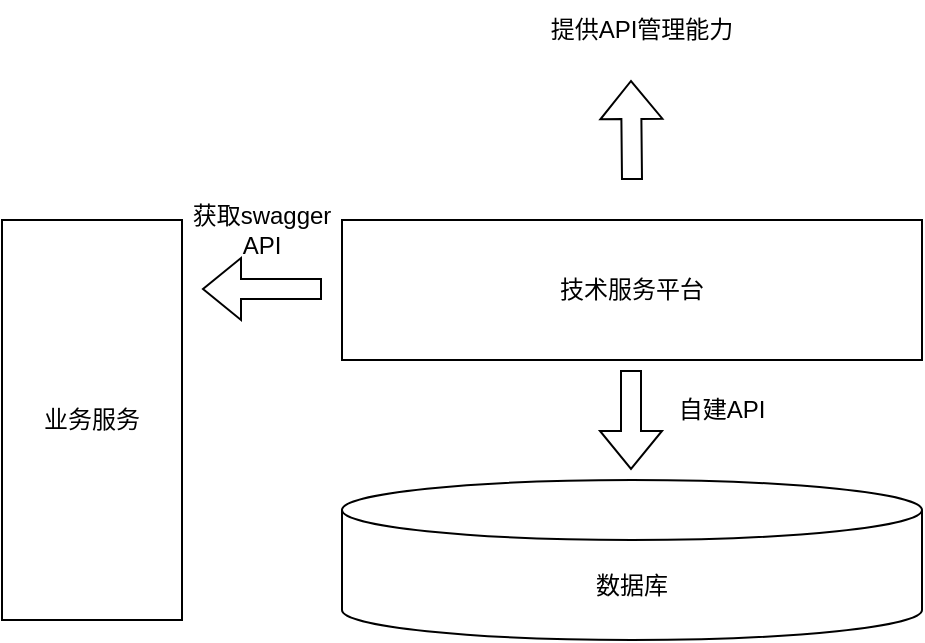 <mxfile version="20.0.1" type="github" pages="2">
  <diagram id="wST3QbelaLx9KYq6OWkL" name="Page-1">
    <mxGraphModel dx="942" dy="558" grid="1" gridSize="10" guides="1" tooltips="1" connect="1" arrows="1" fold="1" page="1" pageScale="1" pageWidth="827" pageHeight="1169" math="0" shadow="0">
      <root>
        <mxCell id="0" />
        <mxCell id="1" parent="0" />
        <mxCell id="GJ3CEjoPueV3FG_s0y3l-6" value="业务服务" style="rounded=0;whiteSpace=wrap;html=1;" vertex="1" parent="1">
          <mxGeometry x="150" y="250" width="90" height="200" as="geometry" />
        </mxCell>
        <mxCell id="GJ3CEjoPueV3FG_s0y3l-7" value="技术服务平台" style="rounded=0;whiteSpace=wrap;html=1;" vertex="1" parent="1">
          <mxGeometry x="320" y="250" width="290" height="70" as="geometry" />
        </mxCell>
        <mxCell id="GJ3CEjoPueV3FG_s0y3l-8" value="数据库" style="shape=cylinder3;whiteSpace=wrap;html=1;boundedLbl=1;backgroundOutline=1;size=15;" vertex="1" parent="1">
          <mxGeometry x="320" y="380" width="290" height="80" as="geometry" />
        </mxCell>
        <mxCell id="GJ3CEjoPueV3FG_s0y3l-9" value="" style="shape=flexArrow;endArrow=classic;html=1;rounded=0;" edge="1" parent="1">
          <mxGeometry width="50" height="50" relative="1" as="geometry">
            <mxPoint x="310" y="284.5" as="sourcePoint" />
            <mxPoint x="250" y="284.5" as="targetPoint" />
          </mxGeometry>
        </mxCell>
        <mxCell id="GJ3CEjoPueV3FG_s0y3l-10" value="获取swagger&lt;br&gt;API" style="text;html=1;strokeColor=none;fillColor=none;align=center;verticalAlign=middle;whiteSpace=wrap;rounded=0;" vertex="1" parent="1">
          <mxGeometry x="240" y="240" width="80" height="30" as="geometry" />
        </mxCell>
        <mxCell id="GJ3CEjoPueV3FG_s0y3l-11" value="" style="shape=flexArrow;endArrow=classic;html=1;rounded=0;" edge="1" parent="1">
          <mxGeometry width="50" height="50" relative="1" as="geometry">
            <mxPoint x="464.5" y="325" as="sourcePoint" />
            <mxPoint x="464.5" y="375" as="targetPoint" />
          </mxGeometry>
        </mxCell>
        <mxCell id="GJ3CEjoPueV3FG_s0y3l-12" value="自建API" style="text;html=1;strokeColor=none;fillColor=none;align=center;verticalAlign=middle;whiteSpace=wrap;rounded=0;" vertex="1" parent="1">
          <mxGeometry x="480" y="330" width="60" height="30" as="geometry" />
        </mxCell>
        <mxCell id="GJ3CEjoPueV3FG_s0y3l-13" value="" style="shape=flexArrow;endArrow=classic;html=1;rounded=0;" edge="1" parent="1">
          <mxGeometry width="50" height="50" relative="1" as="geometry">
            <mxPoint x="465" y="230" as="sourcePoint" />
            <mxPoint x="464.5" y="180" as="targetPoint" />
          </mxGeometry>
        </mxCell>
        <mxCell id="GJ3CEjoPueV3FG_s0y3l-14" value="提供API管理能力" style="text;html=1;strokeColor=none;fillColor=none;align=center;verticalAlign=middle;whiteSpace=wrap;rounded=0;" vertex="1" parent="1">
          <mxGeometry x="420" y="140" width="100" height="30" as="geometry" />
        </mxCell>
      </root>
    </mxGraphModel>
  </diagram>
  <diagram id="plA9ZBtHj03Mvu7-PCCw" name="Page-2">
    <mxGraphModel dx="942" dy="614" grid="1" gridSize="10" guides="1" tooltips="1" connect="1" arrows="1" fold="1" page="1" pageScale="1" pageWidth="827" pageHeight="1169" math="0" shadow="0">
      <root>
        <mxCell id="0" />
        <mxCell id="1" parent="0" />
        <mxCell id="5x6wqqCFABOcOgmX3QLa-6" value="交互流程" style="swimlane;childLayout=stackLayout;resizeParent=1;resizeParentMax=0;startSize=20;" vertex="1" parent="1">
          <mxGeometry x="130" y="70" width="885" height="1260" as="geometry" />
        </mxCell>
        <mxCell id="5x6wqqCFABOcOgmX3QLa-7" value="开发人员" style="swimlane;startSize=20;" vertex="1" parent="5x6wqqCFABOcOgmX3QLa-6">
          <mxGeometry y="20" width="230" height="1240" as="geometry" />
        </mxCell>
        <mxCell id="5x6wqqCFABOcOgmX3QLa-10" value="代码集成Swagger&lt;br&gt;(可选)" style="rounded=0;whiteSpace=wrap;html=1;" vertex="1" parent="5x6wqqCFABOcOgmX3QLa-7">
          <mxGeometry x="50" y="70" width="120" height="60" as="geometry" />
        </mxCell>
        <mxCell id="5x6wqqCFABOcOgmX3QLa-13" value="手动自建API" style="rounded=0;whiteSpace=wrap;html=1;" vertex="1" parent="5x6wqqCFABOcOgmX3QLa-7">
          <mxGeometry x="50" y="170" width="120" height="60" as="geometry" />
        </mxCell>
        <mxCell id="5x6wqqCFABOcOgmX3QLa-26" value="在线查看API" style="rounded=0;whiteSpace=wrap;html=1;" vertex="1" parent="5x6wqqCFABOcOgmX3QLa-7">
          <mxGeometry x="50" y="280" width="120" height="60" as="geometry" />
        </mxCell>
        <mxCell id="5x6wqqCFABOcOgmX3QLa-44" value="在线调试API" style="rounded=0;whiteSpace=wrap;html=1;" vertex="1" parent="5x6wqqCFABOcOgmX3QLa-7">
          <mxGeometry x="50" y="650" width="120" height="60" as="geometry" />
        </mxCell>
        <mxCell id="5x6wqqCFABOcOgmX3QLa-51" value="请求 Mock API" style="rounded=0;whiteSpace=wrap;html=1;" vertex="1" parent="5x6wqqCFABOcOgmX3QLa-7">
          <mxGeometry x="50" y="880" width="120" height="60" as="geometry" />
        </mxCell>
        <mxCell id="5x6wqqCFABOcOgmX3QLa-8" value="业务系统" style="swimlane;startSize=20;" vertex="1" parent="5x6wqqCFABOcOgmX3QLa-6">
          <mxGeometry x="230" y="20" width="200" height="1240" as="geometry" />
        </mxCell>
        <mxCell id="5x6wqqCFABOcOgmX3QLa-11" value="生成API" style="rounded=0;whiteSpace=wrap;html=1;" vertex="1" parent="5x6wqqCFABOcOgmX3QLa-8">
          <mxGeometry x="50" y="70" width="120" height="60" as="geometry" />
        </mxCell>
        <mxCell id="5x6wqqCFABOcOgmX3QLa-33" value="返回Swagger生成的API" style="rounded=0;whiteSpace=wrap;html=1;" vertex="1" parent="5x6wqqCFABOcOgmX3QLa-8">
          <mxGeometry x="50" y="380" width="120" height="60" as="geometry" />
        </mxCell>
        <mxCell id="5x6wqqCFABOcOgmX3QLa-48" value="处理和响应" style="rounded=0;whiteSpace=wrap;html=1;" vertex="1" parent="5x6wqqCFABOcOgmX3QLa-8">
          <mxGeometry x="54" y="730" width="120" height="60" as="geometry" />
        </mxCell>
        <mxCell id="5x6wqqCFABOcOgmX3QLa-60" value="处理和响应" style="rounded=0;whiteSpace=wrap;html=1;" vertex="1" parent="5x6wqqCFABOcOgmX3QLa-8">
          <mxGeometry x="50" y="1020" width="120" height="60" as="geometry" />
        </mxCell>
        <mxCell id="5x6wqqCFABOcOgmX3QLa-15" value="" style="edgeStyle=orthogonalEdgeStyle;rounded=0;orthogonalLoop=1;jettySize=auto;html=1;" edge="1" parent="5x6wqqCFABOcOgmX3QLa-6" source="5x6wqqCFABOcOgmX3QLa-13" target="5x6wqqCFABOcOgmX3QLa-14">
          <mxGeometry relative="1" as="geometry" />
        </mxCell>
        <mxCell id="5x6wqqCFABOcOgmX3QLa-12" value="" style="edgeStyle=orthogonalEdgeStyle;rounded=0;orthogonalLoop=1;jettySize=auto;html=1;" edge="1" parent="5x6wqqCFABOcOgmX3QLa-6" source="5x6wqqCFABOcOgmX3QLa-10" target="5x6wqqCFABOcOgmX3QLa-11">
          <mxGeometry relative="1" as="geometry" />
        </mxCell>
        <mxCell id="5x6wqqCFABOcOgmX3QLa-28" value="" style="edgeStyle=orthogonalEdgeStyle;rounded=0;orthogonalLoop=1;jettySize=auto;html=1;" edge="1" parent="5x6wqqCFABOcOgmX3QLa-6" source="5x6wqqCFABOcOgmX3QLa-26" target="5x6wqqCFABOcOgmX3QLa-27">
          <mxGeometry relative="1" as="geometry" />
        </mxCell>
        <mxCell id="5x6wqqCFABOcOgmX3QLa-9" value="技术服务平台" style="swimlane;startSize=20;" vertex="1" parent="5x6wqqCFABOcOgmX3QLa-6">
          <mxGeometry x="430" y="20" width="220" height="1240" as="geometry" />
        </mxCell>
        <mxCell id="5x6wqqCFABOcOgmX3QLa-14" value="生成API" style="whiteSpace=wrap;html=1;rounded=0;" vertex="1" parent="5x6wqqCFABOcOgmX3QLa-9">
          <mxGeometry x="45" y="170" width="120" height="60" as="geometry" />
        </mxCell>
        <mxCell id="5x6wqqCFABOcOgmX3QLa-27" value="获取API" style="rounded=0;whiteSpace=wrap;html=1;" vertex="1" parent="5x6wqqCFABOcOgmX3QLa-9">
          <mxGeometry x="47" y="280" width="120" height="60" as="geometry" />
        </mxCell>
        <mxCell id="5x6wqqCFABOcOgmX3QLa-37" value="返回API列表" style="rounded=0;whiteSpace=wrap;html=1;" vertex="1" parent="5x6wqqCFABOcOgmX3QLa-9">
          <mxGeometry x="50" y="490" width="120" height="60" as="geometry" />
        </mxCell>
        <mxCell id="5x6wqqCFABOcOgmX3QLa-46" value="请求转发" style="rounded=0;whiteSpace=wrap;html=1;" vertex="1" parent="5x6wqqCFABOcOgmX3QLa-9">
          <mxGeometry x="60" y="650" width="120" height="60" as="geometry" />
        </mxCell>
        <mxCell id="5x6wqqCFABOcOgmX3QLa-56" value="" style="edgeStyle=orthogonalEdgeStyle;rounded=0;orthogonalLoop=1;jettySize=auto;html=1;" edge="1" parent="5x6wqqCFABOcOgmX3QLa-9" source="5x6wqqCFABOcOgmX3QLa-53" target="5x6wqqCFABOcOgmX3QLa-55">
          <mxGeometry relative="1" as="geometry" />
        </mxCell>
        <mxCell id="5x6wqqCFABOcOgmX3QLa-53" value="查询Mock规则" style="rounded=0;whiteSpace=wrap;html=1;" vertex="1" parent="5x6wqqCFABOcOgmX3QLa-9">
          <mxGeometry x="40" y="880" width="120" height="60" as="geometry" />
        </mxCell>
        <mxCell id="5x6wqqCFABOcOgmX3QLa-64" value="是" style="edgeStyle=orthogonalEdgeStyle;rounded=0;orthogonalLoop=1;jettySize=auto;html=1;" edge="1" parent="5x6wqqCFABOcOgmX3QLa-9" source="5x6wqqCFABOcOgmX3QLa-55" target="5x6wqqCFABOcOgmX3QLa-63">
          <mxGeometry relative="1" as="geometry" />
        </mxCell>
        <mxCell id="5x6wqqCFABOcOgmX3QLa-55" value="是否命中Mock规则" style="rhombus;whiteSpace=wrap;html=1;rounded=0;" vertex="1" parent="5x6wqqCFABOcOgmX3QLa-9">
          <mxGeometry x="50" y="1010" width="100" height="80" as="geometry" />
        </mxCell>
        <mxCell id="5x6wqqCFABOcOgmX3QLa-63" value="处理和响应" style="whiteSpace=wrap;html=1;rounded=0;" vertex="1" parent="5x6wqqCFABOcOgmX3QLa-9">
          <mxGeometry x="40" y="1140" width="120" height="60" as="geometry" />
        </mxCell>
        <mxCell id="5x6wqqCFABOcOgmX3QLa-30" value="数据库" style="swimlane;" vertex="1" parent="5x6wqqCFABOcOgmX3QLa-6">
          <mxGeometry x="650" y="20" width="235" height="1240" as="geometry" />
        </mxCell>
        <mxCell id="5x6wqqCFABOcOgmX3QLa-31" value="保存API" style="whiteSpace=wrap;html=1;rounded=0;" vertex="1" parent="5x6wqqCFABOcOgmX3QLa-30">
          <mxGeometry x="57" y="170" width="120" height="60" as="geometry" />
        </mxCell>
        <mxCell id="5x6wqqCFABOcOgmX3QLa-35" value="返回自建API" style="rounded=0;whiteSpace=wrap;html=1;" vertex="1" parent="5x6wqqCFABOcOgmX3QLa-30">
          <mxGeometry x="57" y="280" width="120" height="60" as="geometry" />
        </mxCell>
        <mxCell id="5x6wqqCFABOcOgmX3QLa-32" value="" style="edgeStyle=orthogonalEdgeStyle;rounded=0;orthogonalLoop=1;jettySize=auto;html=1;" edge="1" parent="5x6wqqCFABOcOgmX3QLa-6" source="5x6wqqCFABOcOgmX3QLa-14" target="5x6wqqCFABOcOgmX3QLa-31">
          <mxGeometry relative="1" as="geometry" />
        </mxCell>
        <mxCell id="5x6wqqCFABOcOgmX3QLa-34" value="" style="edgeStyle=orthogonalEdgeStyle;rounded=0;orthogonalLoop=1;jettySize=auto;html=1;entryX=1;entryY=0.5;entryDx=0;entryDy=0;exitX=0.5;exitY=1;exitDx=0;exitDy=0;" edge="1" parent="5x6wqqCFABOcOgmX3QLa-6" source="5x6wqqCFABOcOgmX3QLa-27" target="5x6wqqCFABOcOgmX3QLa-33">
          <mxGeometry relative="1" as="geometry" />
        </mxCell>
        <mxCell id="5x6wqqCFABOcOgmX3QLa-36" value="" style="edgeStyle=orthogonalEdgeStyle;rounded=0;orthogonalLoop=1;jettySize=auto;html=1;" edge="1" parent="5x6wqqCFABOcOgmX3QLa-6" source="5x6wqqCFABOcOgmX3QLa-27" target="5x6wqqCFABOcOgmX3QLa-35">
          <mxGeometry relative="1" as="geometry" />
        </mxCell>
        <mxCell id="5x6wqqCFABOcOgmX3QLa-40" style="edgeStyle=orthogonalEdgeStyle;rounded=0;orthogonalLoop=1;jettySize=auto;html=1;entryX=0;entryY=0.5;entryDx=0;entryDy=0;exitX=0.5;exitY=1;exitDx=0;exitDy=0;" edge="1" parent="5x6wqqCFABOcOgmX3QLa-6" source="5x6wqqCFABOcOgmX3QLa-33" target="5x6wqqCFABOcOgmX3QLa-37">
          <mxGeometry relative="1" as="geometry" />
        </mxCell>
        <mxCell id="5x6wqqCFABOcOgmX3QLa-41" style="edgeStyle=orthogonalEdgeStyle;rounded=0;orthogonalLoop=1;jettySize=auto;html=1;entryX=1;entryY=0.5;entryDx=0;entryDy=0;exitX=0.5;exitY=1;exitDx=0;exitDy=0;" edge="1" parent="5x6wqqCFABOcOgmX3QLa-6" source="5x6wqqCFABOcOgmX3QLa-35" target="5x6wqqCFABOcOgmX3QLa-37">
          <mxGeometry relative="1" as="geometry" />
        </mxCell>
        <mxCell id="5x6wqqCFABOcOgmX3QLa-42" style="edgeStyle=orthogonalEdgeStyle;rounded=0;orthogonalLoop=1;jettySize=auto;html=1;entryX=0.5;entryY=1;entryDx=0;entryDy=0;exitX=0.5;exitY=1;exitDx=0;exitDy=0;" edge="1" parent="5x6wqqCFABOcOgmX3QLa-6" source="5x6wqqCFABOcOgmX3QLa-37" target="5x6wqqCFABOcOgmX3QLa-26">
          <mxGeometry relative="1" as="geometry">
            <Array as="points">
              <mxPoint x="540" y="600" />
              <mxPoint x="110" y="600" />
            </Array>
          </mxGeometry>
        </mxCell>
        <mxCell id="5x6wqqCFABOcOgmX3QLa-45" style="edgeStyle=orthogonalEdgeStyle;rounded=0;orthogonalLoop=1;jettySize=auto;html=1;entryX=0;entryY=0.5;entryDx=0;entryDy=0;" edge="1" parent="5x6wqqCFABOcOgmX3QLa-6" source="5x6wqqCFABOcOgmX3QLa-44" target="5x6wqqCFABOcOgmX3QLa-46">
          <mxGeometry relative="1" as="geometry">
            <mxPoint x="460" y="670" as="targetPoint" />
          </mxGeometry>
        </mxCell>
        <mxCell id="5x6wqqCFABOcOgmX3QLa-49" value="" style="edgeStyle=orthogonalEdgeStyle;rounded=0;orthogonalLoop=1;jettySize=auto;html=1;exitX=0.5;exitY=1;exitDx=0;exitDy=0;" edge="1" parent="5x6wqqCFABOcOgmX3QLa-6" source="5x6wqqCFABOcOgmX3QLa-46" target="5x6wqqCFABOcOgmX3QLa-48">
          <mxGeometry relative="1" as="geometry">
            <Array as="points">
              <mxPoint x="550" y="780" />
            </Array>
          </mxGeometry>
        </mxCell>
        <mxCell id="5x6wqqCFABOcOgmX3QLa-50" style="edgeStyle=orthogonalEdgeStyle;rounded=0;orthogonalLoop=1;jettySize=auto;html=1;entryX=0.5;entryY=1;entryDx=0;entryDy=0;" edge="1" parent="5x6wqqCFABOcOgmX3QLa-6" source="5x6wqqCFABOcOgmX3QLa-48" target="5x6wqqCFABOcOgmX3QLa-44">
          <mxGeometry relative="1" as="geometry" />
        </mxCell>
        <mxCell id="5x6wqqCFABOcOgmX3QLa-54" value="" style="edgeStyle=orthogonalEdgeStyle;rounded=0;orthogonalLoop=1;jettySize=auto;html=1;" edge="1" parent="5x6wqqCFABOcOgmX3QLa-6" source="5x6wqqCFABOcOgmX3QLa-51" target="5x6wqqCFABOcOgmX3QLa-53">
          <mxGeometry relative="1" as="geometry" />
        </mxCell>
        <mxCell id="5x6wqqCFABOcOgmX3QLa-59" style="edgeStyle=orthogonalEdgeStyle;rounded=0;orthogonalLoop=1;jettySize=auto;html=1;" edge="1" parent="5x6wqqCFABOcOgmX3QLa-6" source="5x6wqqCFABOcOgmX3QLa-55" target="5x6wqqCFABOcOgmX3QLa-60">
          <mxGeometry relative="1" as="geometry">
            <mxPoint x="370" y="1070" as="targetPoint" />
          </mxGeometry>
        </mxCell>
        <mxCell id="5x6wqqCFABOcOgmX3QLa-61" value="否" style="edgeLabel;html=1;align=center;verticalAlign=middle;resizable=0;points=[];" vertex="1" connectable="0" parent="5x6wqqCFABOcOgmX3QLa-59">
          <mxGeometry x="-0.267" y="1" relative="1" as="geometry">
            <mxPoint as="offset" />
          </mxGeometry>
        </mxCell>
        <mxCell id="5x6wqqCFABOcOgmX3QLa-62" style="edgeStyle=orthogonalEdgeStyle;rounded=0;orthogonalLoop=1;jettySize=auto;html=1;entryX=0.5;entryY=1;entryDx=0;entryDy=0;" edge="1" parent="5x6wqqCFABOcOgmX3QLa-6" source="5x6wqqCFABOcOgmX3QLa-60" target="5x6wqqCFABOcOgmX3QLa-51">
          <mxGeometry relative="1" as="geometry" />
        </mxCell>
        <mxCell id="5x6wqqCFABOcOgmX3QLa-65" style="edgeStyle=orthogonalEdgeStyle;rounded=0;orthogonalLoop=1;jettySize=auto;html=1;entryX=0.5;entryY=1;entryDx=0;entryDy=0;" edge="1" parent="5x6wqqCFABOcOgmX3QLa-6" source="5x6wqqCFABOcOgmX3QLa-63" target="5x6wqqCFABOcOgmX3QLa-51">
          <mxGeometry relative="1" as="geometry">
            <mxPoint x="110" y="970" as="targetPoint" />
          </mxGeometry>
        </mxCell>
      </root>
    </mxGraphModel>
  </diagram>
</mxfile>
